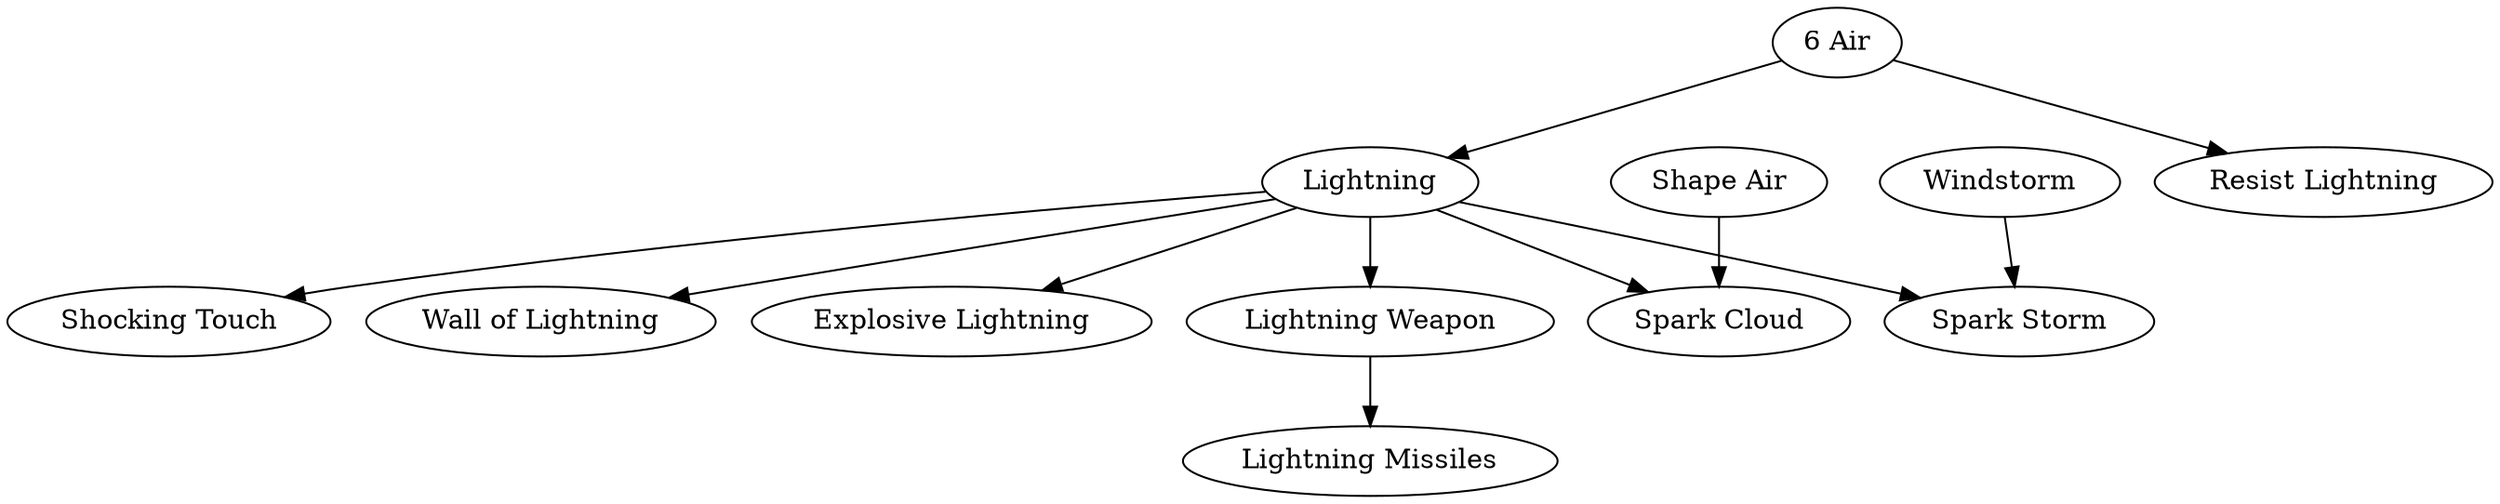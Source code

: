 digraph {
    "Lightning" -> { "Explosive Lightning", "Lightning Weapon", "Shocking Touch", "Spark Cloud", "Spark Storm", "Wall of Lightning" }
    "6 Air" -> { "Lightning", "Resist Lightning" }
    "Lightning Weapon" -> { "Lightning Missiles" }
    "Shape Air" -> { "Spark Cloud" }
    "Windstorm" -> { "Spark Storm" }
}